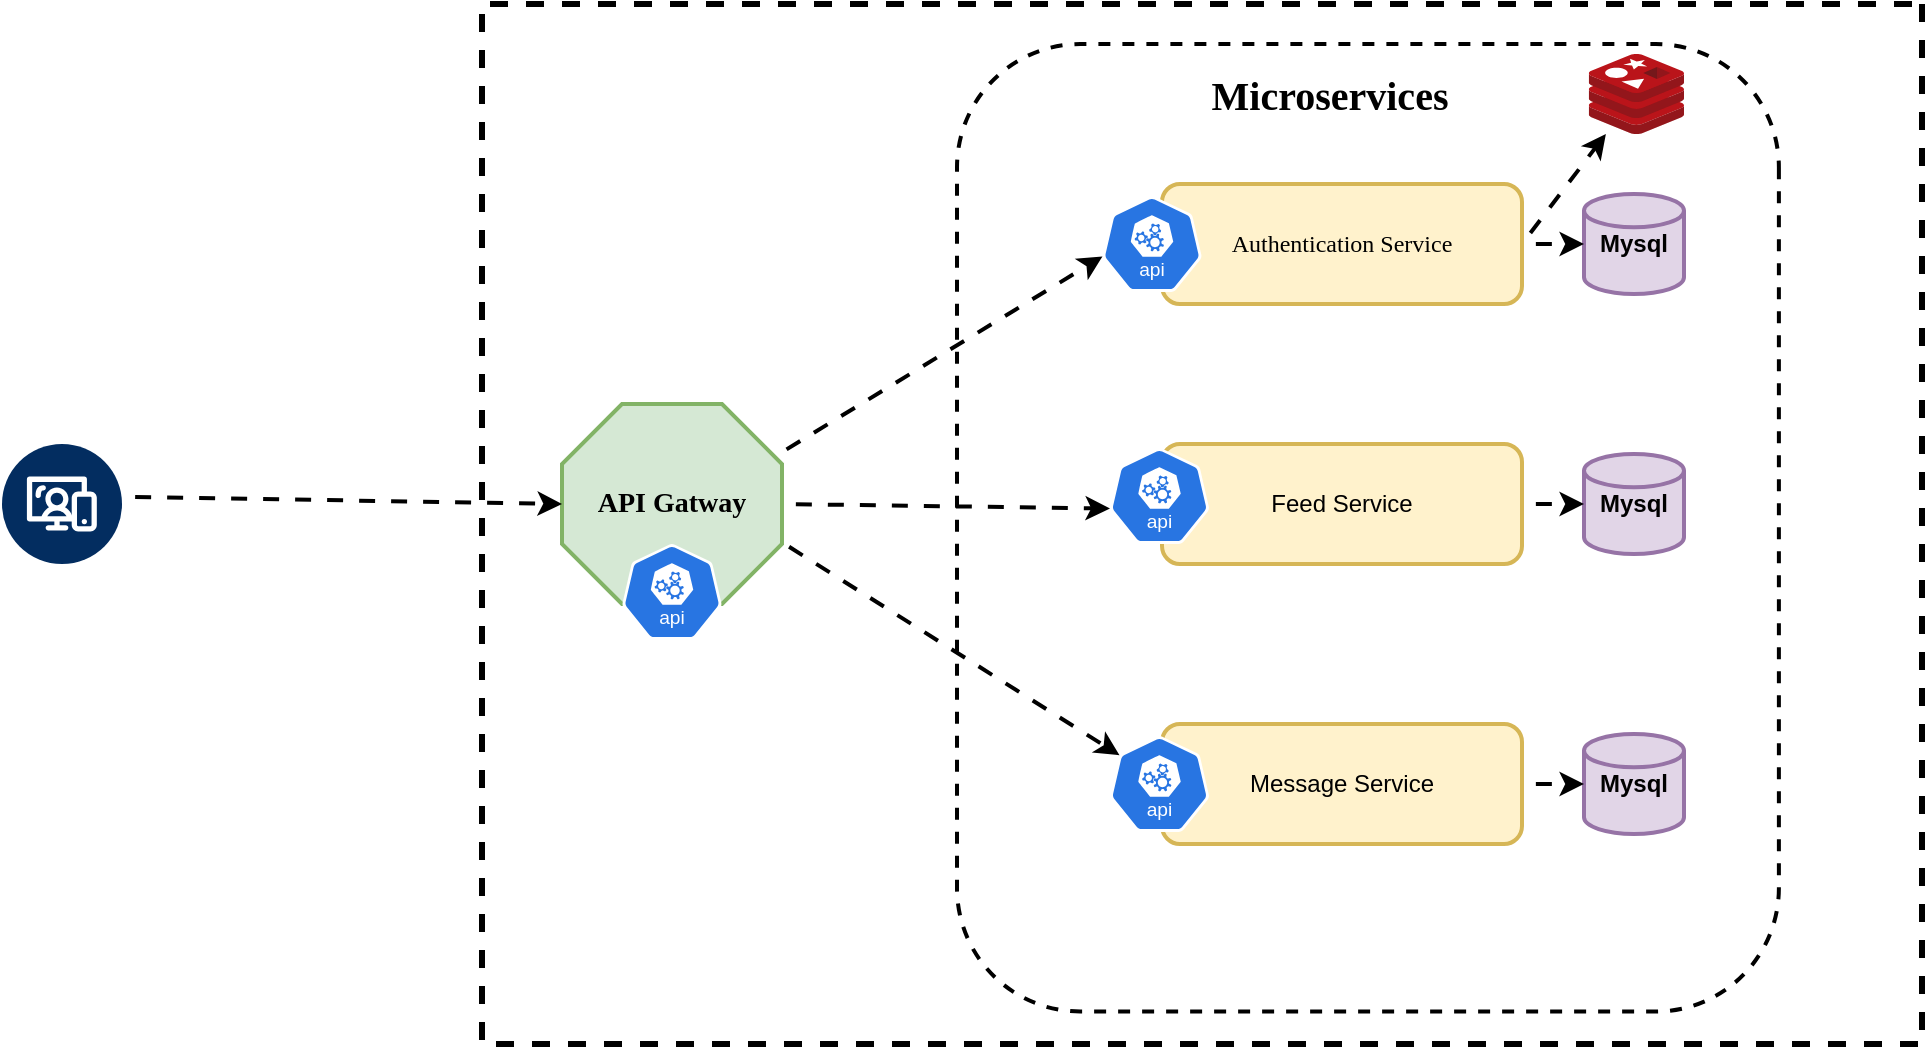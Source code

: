 <mxfile version="24.7.5">
  <diagram id="zLgI_611sh_kbRyJy9Hv" name="Page-1">
    <mxGraphModel dx="1485" dy="1077" grid="1" gridSize="10" guides="1" tooltips="1" connect="1" arrows="1" fold="1" page="1" pageScale="1" pageWidth="827" pageHeight="1169" math="0" shadow="0">
      <root>
        <mxCell id="0" />
        <mxCell id="1" parent="0" />
        <mxCell id="m1WUWJK15006u9x9Mxzl-2" value="" style="rounded=0;whiteSpace=wrap;html=1;direction=south;labelBackgroundColor=none;shadow=0;fillColor=default;dashed=1;strokeWidth=3;" parent="1" vertex="1">
          <mxGeometry x="640" y="30" width="720" height="520" as="geometry" />
        </mxCell>
        <mxCell id="m1WUWJK15006u9x9Mxzl-6" value="&lt;font face=&quot;Georgia&quot; style=&quot;font-size: 14px;&quot;&gt;&lt;b style=&quot;&quot;&gt;API Gatway&lt;/b&gt;&lt;/font&gt;" style="whiteSpace=wrap;html=1;shape=mxgraph.basic.octagon2;align=center;verticalAlign=middle;dx=15;fillColor=#d5e8d4;strokeColor=#82b366;strokeWidth=2;" parent="1" vertex="1">
          <mxGeometry x="680" y="230" width="110" height="100" as="geometry" />
        </mxCell>
        <mxCell id="m1WUWJK15006u9x9Mxzl-8" value="" style="rounded=1;whiteSpace=wrap;html=1;rotation=90;fillColor=none;dashed=1;strokeWidth=2;shadow=0;glass=0;" parent="1" vertex="1">
          <mxGeometry x="841.1" y="86.41" width="483.75" height="410.94" as="geometry" />
        </mxCell>
        <mxCell id="m1WUWJK15006u9x9Mxzl-10" value="&lt;font face=&quot;Verdana&quot;&gt;Microservices&lt;/font&gt;" style="text;html=1;align=center;verticalAlign=middle;whiteSpace=wrap;rounded=0;fontStyle=1;textShadow=0;labelBackgroundColor=none;fontSize=20;" parent="1" vertex="1">
          <mxGeometry x="1003.75" y="30" width="120" height="90" as="geometry" />
        </mxCell>
        <mxCell id="m1WUWJK15006u9x9Mxzl-21" value="" style="verticalLabelPosition=bottom;aspect=fixed;html=1;shape=mxgraph.salesforce.web2;" parent="1" vertex="1">
          <mxGeometry x="400" y="250" width="60" height="60" as="geometry" />
        </mxCell>
        <mxCell id="m1WUWJK15006u9x9Mxzl-24" value="" style="image;sketch=0;aspect=fixed;html=1;points=[];align=center;fontSize=12;image=img/lib/mscae/Cache_Redis_Product.svg;" parent="1" vertex="1">
          <mxGeometry x="1193.38" y="55" width="47.62" height="40" as="geometry" />
        </mxCell>
        <mxCell id="m1WUWJK15006u9x9Mxzl-25" value="" style="endArrow=classic;html=1;rounded=0;exitX=1;exitY=0.5;exitDx=0;exitDy=0;strokeWidth=2;flowAnimation=1;" parent="1" source="m1WUWJK15006u9x9Mxzl-11" target="m1WUWJK15006u9x9Mxzl-24" edge="1">
          <mxGeometry width="50" height="50" relative="1" as="geometry">
            <mxPoint x="640" y="420" as="sourcePoint" />
            <mxPoint x="690" y="370" as="targetPoint" />
          </mxGeometry>
        </mxCell>
        <mxCell id="m1WUWJK15006u9x9Mxzl-30" value="" style="aspect=fixed;sketch=0;html=1;dashed=0;whitespace=wrap;verticalLabelPosition=bottom;verticalAlign=top;fillColor=#2875E2;strokeColor=#ffffff;points=[[0.005,0.63,0],[0.1,0.2,0],[0.9,0.2,0],[0.5,0,0],[0.995,0.63,0],[0.72,0.99,0],[0.5,1,0],[0.28,0.99,0]];shape=mxgraph.kubernetes.icon2;kubernetesLabel=1;prIcon=api" parent="1" vertex="1">
          <mxGeometry x="710" y="300" width="50" height="48" as="geometry" />
        </mxCell>
        <mxCell id="m1WUWJK15006u9x9Mxzl-32" value="" style="group" parent="1" vertex="1" connectable="0">
          <mxGeometry x="950" y="120" width="210" height="60" as="geometry" />
        </mxCell>
        <mxCell id="m1WUWJK15006u9x9Mxzl-11" value="&lt;font face=&quot;Georgia&quot;&gt;Authentication Service&lt;/font&gt;" style="rounded=1;whiteSpace=wrap;html=1;fillColor=#fff2cc;strokeColor=#d6b656;strokeWidth=2;" parent="m1WUWJK15006u9x9Mxzl-32" vertex="1">
          <mxGeometry x="30" width="180" height="60" as="geometry" />
        </mxCell>
        <mxCell id="m1WUWJK15006u9x9Mxzl-27" value="" style="aspect=fixed;sketch=0;html=1;dashed=0;whitespace=wrap;verticalLabelPosition=bottom;verticalAlign=top;fillColor=#2875E2;strokeColor=#ffffff;points=[[0.005,0.63,0],[0.1,0.2,0],[0.9,0.2,0],[0.5,0,0],[0.995,0.63,0],[0.72,0.99,0],[0.5,1,0],[0.28,0.99,0]];shape=mxgraph.kubernetes.icon2;kubernetesLabel=1;prIcon=api" parent="m1WUWJK15006u9x9Mxzl-32" vertex="1">
          <mxGeometry y="6" width="50" height="48" as="geometry" />
        </mxCell>
        <mxCell id="m1WUWJK15006u9x9Mxzl-33" value="" style="endArrow=classic;html=1;rounded=0;entryX=0.005;entryY=0.63;entryDx=0;entryDy=0;entryPerimeter=0;exitX=0.967;exitY=0.263;exitDx=0;exitDy=0;exitPerimeter=0;flowAnimation=1;strokeWidth=2;" parent="1" source="m1WUWJK15006u9x9Mxzl-6" target="m1WUWJK15006u9x9Mxzl-27" edge="1">
          <mxGeometry width="50" height="50" relative="1" as="geometry">
            <mxPoint x="1020" y="400" as="sourcePoint" />
            <mxPoint x="1070" y="350" as="targetPoint" />
          </mxGeometry>
        </mxCell>
        <mxCell id="m1WUWJK15006u9x9Mxzl-34" value="" style="endArrow=classic;html=1;rounded=0;entryX=0.005;entryY=0.63;entryDx=0;entryDy=0;entryPerimeter=0;exitX=1;exitY=0.5;exitDx=0;exitDy=0;exitPerimeter=0;strokeWidth=2;flowAnimation=1;" parent="1" source="m1WUWJK15006u9x9Mxzl-6" target="m1WUWJK15006u9x9Mxzl-28" edge="1">
          <mxGeometry width="50" height="50" relative="1" as="geometry">
            <mxPoint x="1020" y="400" as="sourcePoint" />
            <mxPoint x="1070" y="350" as="targetPoint" />
          </mxGeometry>
        </mxCell>
        <mxCell id="m1WUWJK15006u9x9Mxzl-35" value="" style="group" parent="1" vertex="1" connectable="0">
          <mxGeometry x="953.75" y="250" width="206.25" height="60" as="geometry" />
        </mxCell>
        <mxCell id="m1WUWJK15006u9x9Mxzl-13" value="Feed Service" style="rounded=1;whiteSpace=wrap;html=1;fillColor=#fff2cc;strokeColor=#d6b656;strokeWidth=2;" parent="m1WUWJK15006u9x9Mxzl-35" vertex="1">
          <mxGeometry x="26.25" width="180" height="60" as="geometry" />
        </mxCell>
        <mxCell id="m1WUWJK15006u9x9Mxzl-28" value="" style="aspect=fixed;sketch=0;html=1;dashed=0;whitespace=wrap;verticalLabelPosition=bottom;verticalAlign=top;fillColor=#2875E2;strokeColor=#ffffff;points=[[0.005,0.63,0],[0.1,0.2,0],[0.9,0.2,0],[0.5,0,0],[0.995,0.63,0],[0.72,0.99,0],[0.5,1,0],[0.28,0.99,0]];shape=mxgraph.kubernetes.icon2;kubernetesLabel=1;prIcon=api" parent="m1WUWJK15006u9x9Mxzl-35" vertex="1">
          <mxGeometry y="2" width="50" height="48" as="geometry" />
        </mxCell>
        <mxCell id="m1WUWJK15006u9x9Mxzl-36" value="" style="group" parent="1" vertex="1" connectable="0">
          <mxGeometry x="953.75" y="390" width="206.25" height="60" as="geometry" />
        </mxCell>
        <mxCell id="m1WUWJK15006u9x9Mxzl-12" value="Message Service" style="rounded=1;whiteSpace=wrap;html=1;fillColor=#fff2cc;strokeColor=#d6b656;strokeWidth=2;" parent="m1WUWJK15006u9x9Mxzl-36" vertex="1">
          <mxGeometry x="26.25" width="180" height="60" as="geometry" />
        </mxCell>
        <mxCell id="m1WUWJK15006u9x9Mxzl-29" value="" style="aspect=fixed;sketch=0;html=1;dashed=0;whitespace=wrap;verticalLabelPosition=bottom;verticalAlign=top;fillColor=#2875E2;strokeColor=#ffffff;points=[[0.005,0.63,0],[0.1,0.2,0],[0.9,0.2,0],[0.5,0,0],[0.995,0.63,0],[0.72,0.99,0],[0.5,1,0],[0.28,0.99,0]];shape=mxgraph.kubernetes.icon2;kubernetesLabel=1;prIcon=api" parent="m1WUWJK15006u9x9Mxzl-36" vertex="1">
          <mxGeometry y="6" width="50" height="48" as="geometry" />
        </mxCell>
        <mxCell id="m1WUWJK15006u9x9Mxzl-37" value="" style="endArrow=classic;html=1;rounded=0;entryX=0;entryY=0.5;entryDx=0;entryDy=0;entryPerimeter=0;exitX=0.994;exitY=0.439;exitDx=0;exitDy=0;exitPerimeter=0;strokeWidth=2;flowAnimation=1;" parent="1" source="m1WUWJK15006u9x9Mxzl-21" target="m1WUWJK15006u9x9Mxzl-6" edge="1">
          <mxGeometry width="50" height="50" relative="1" as="geometry">
            <mxPoint x="1020" y="400" as="sourcePoint" />
            <mxPoint x="1070" y="350" as="targetPoint" />
          </mxGeometry>
        </mxCell>
        <mxCell id="m1WUWJK15006u9x9Mxzl-40" value="" style="endArrow=classic;html=1;rounded=0;exitX=0.979;exitY=0.677;exitDx=0;exitDy=0;exitPerimeter=0;entryX=0.1;entryY=0.2;entryDx=0;entryDy=0;entryPerimeter=0;strokeWidth=2;flowAnimation=1;" parent="1" source="m1WUWJK15006u9x9Mxzl-6" target="m1WUWJK15006u9x9Mxzl-29" edge="1">
          <mxGeometry width="50" height="50" relative="1" as="geometry">
            <mxPoint x="750" y="420" as="sourcePoint" />
            <mxPoint x="800" y="370" as="targetPoint" />
          </mxGeometry>
        </mxCell>
        <mxCell id="esVgjsSkiaClxr8drEy0-1" value="&lt;b&gt;Mysql&lt;/b&gt;" style="strokeWidth=2;html=1;shape=mxgraph.flowchart.database;whiteSpace=wrap;fillColor=#e1d5e7;strokeColor=#9673a6;" vertex="1" parent="1">
          <mxGeometry x="1191" y="125" width="50" height="50" as="geometry" />
        </mxCell>
        <mxCell id="esVgjsSkiaClxr8drEy0-2" value="&lt;b&gt;Mysql&lt;/b&gt;" style="strokeWidth=2;html=1;shape=mxgraph.flowchart.database;whiteSpace=wrap;fillColor=#e1d5e7;strokeColor=#9673a6;" vertex="1" parent="1">
          <mxGeometry x="1191" y="255" width="50" height="50" as="geometry" />
        </mxCell>
        <mxCell id="esVgjsSkiaClxr8drEy0-3" value="&lt;b&gt;Mysql&lt;/b&gt;" style="strokeWidth=2;html=1;shape=mxgraph.flowchart.database;whiteSpace=wrap;fillColor=#e1d5e7;strokeColor=#9673a6;" vertex="1" parent="1">
          <mxGeometry x="1191" y="395" width="50" height="50" as="geometry" />
        </mxCell>
        <mxCell id="esVgjsSkiaClxr8drEy0-4" value="" style="endArrow=classic;html=1;rounded=0;exitX=1;exitY=0.5;exitDx=0;exitDy=0;strokeWidth=2;flowAnimation=1;" edge="1" parent="1" source="m1WUWJK15006u9x9Mxzl-11" target="esVgjsSkiaClxr8drEy0-1">
          <mxGeometry width="50" height="50" relative="1" as="geometry">
            <mxPoint x="940" y="480" as="sourcePoint" />
            <mxPoint x="990" y="430" as="targetPoint" />
          </mxGeometry>
        </mxCell>
        <mxCell id="esVgjsSkiaClxr8drEy0-5" value="" style="endArrow=classic;html=1;rounded=0;entryX=0;entryY=0.5;entryDx=0;entryDy=0;entryPerimeter=0;exitX=1;exitY=0.5;exitDx=0;exitDy=0;strokeWidth=2;flowAnimation=1;" edge="1" parent="1" source="m1WUWJK15006u9x9Mxzl-13" target="esVgjsSkiaClxr8drEy0-2">
          <mxGeometry width="50" height="50" relative="1" as="geometry">
            <mxPoint x="940" y="480" as="sourcePoint" />
            <mxPoint x="990" y="430" as="targetPoint" />
          </mxGeometry>
        </mxCell>
        <mxCell id="esVgjsSkiaClxr8drEy0-6" value="" style="endArrow=classic;html=1;rounded=0;entryX=0;entryY=0.5;entryDx=0;entryDy=0;entryPerimeter=0;exitX=1;exitY=0.5;exitDx=0;exitDy=0;strokeWidth=2;flowAnimation=1;" edge="1" parent="1" source="m1WUWJK15006u9x9Mxzl-12" target="esVgjsSkiaClxr8drEy0-3">
          <mxGeometry width="50" height="50" relative="1" as="geometry">
            <mxPoint x="1170" y="290" as="sourcePoint" />
            <mxPoint x="1201" y="290" as="targetPoint" />
          </mxGeometry>
        </mxCell>
      </root>
    </mxGraphModel>
  </diagram>
</mxfile>
